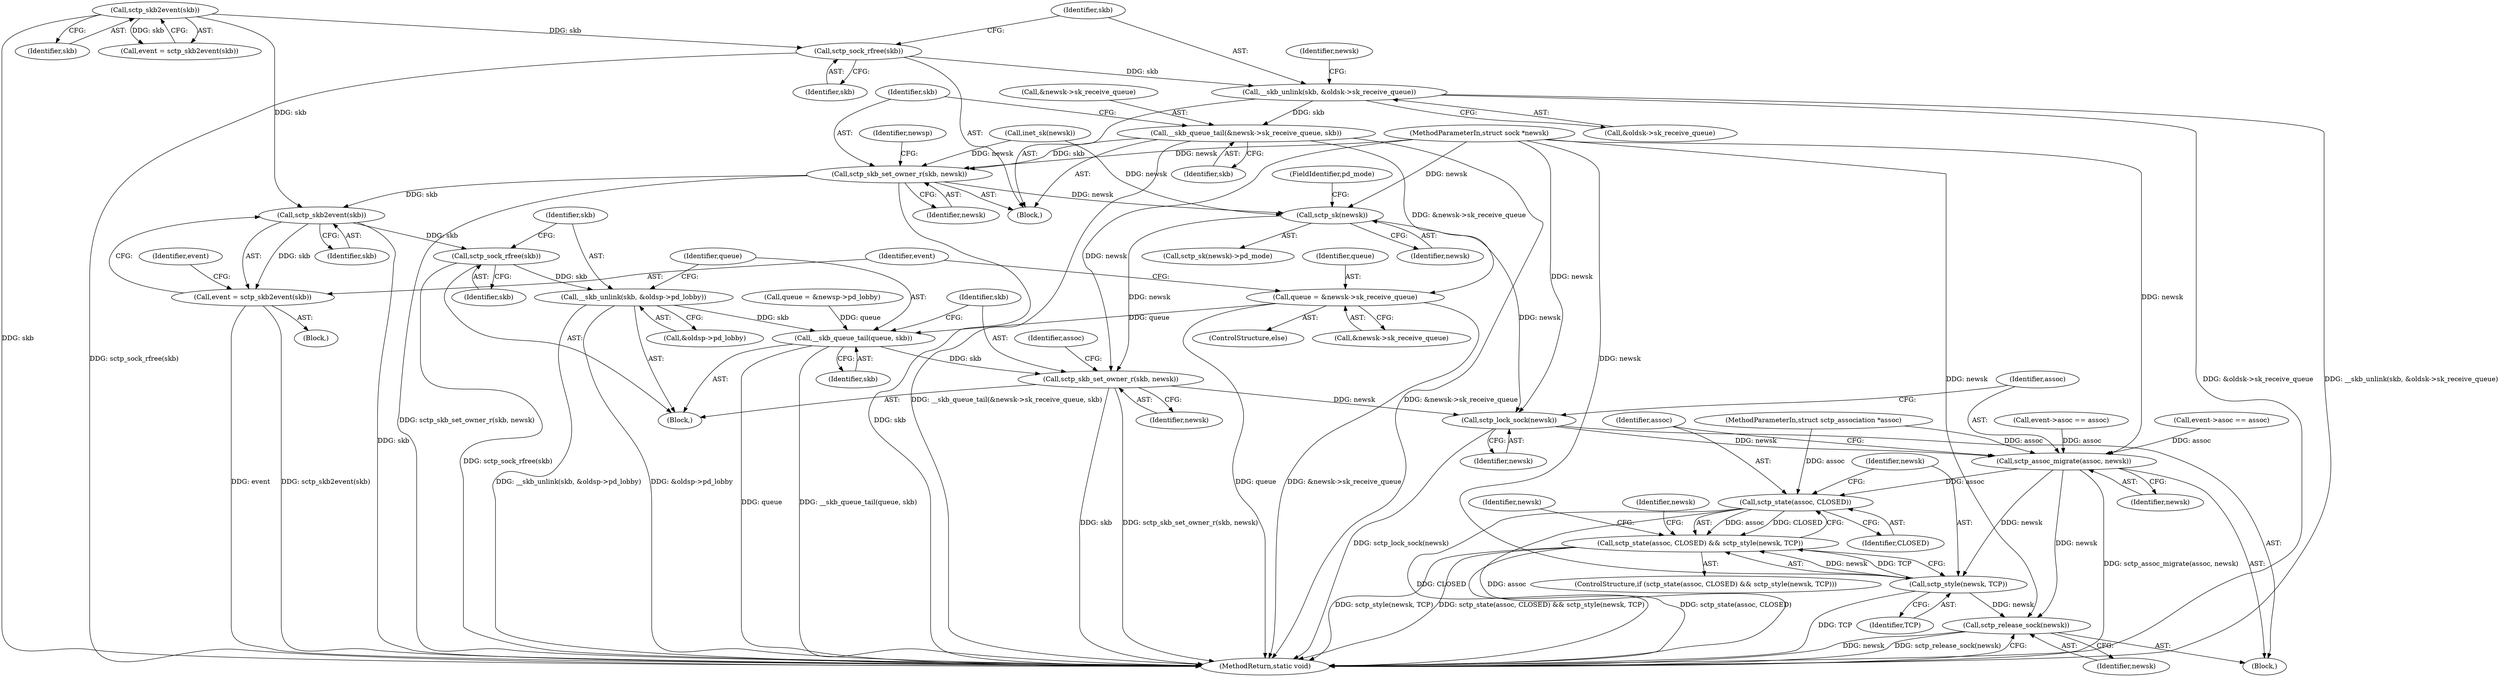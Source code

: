 digraph "1_linux_ea2bc483ff5caada7c4aa0d5fbf87d3a6590273d@API" {
"1000261" [label="(Call,sctp_sock_rfree(skb))"];
"1000252" [label="(Call,sctp_skb2event(skb))"];
"1000263" [label="(Call,__skb_unlink(skb, &oldsk->sk_receive_queue))"];
"1000269" [label="(Call,__skb_queue_tail(&newsk->sk_receive_queue, skb))"];
"1000275" [label="(Call,sctp_skb_set_owner_r(skb, newsk))"];
"1000285" [label="(Call,sctp_sk(newsk))"];
"1000343" [label="(Call,sctp_skb_set_owner_r(skb, newsk))"];
"1000359" [label="(Call,sctp_lock_sock(newsk))"];
"1000361" [label="(Call,sctp_assoc_migrate(assoc, newsk))"];
"1000366" [label="(Call,sctp_state(assoc, CLOSED))"];
"1000365" [label="(Call,sctp_state(assoc, CLOSED) && sctp_style(newsk, TCP))"];
"1000369" [label="(Call,sctp_style(newsk, TCP))"];
"1000382" [label="(Call,sctp_release_sock(newsk))"];
"1000323" [label="(Call,sctp_skb2event(skb))"];
"1000321" [label="(Call,event = sctp_skb2event(skb))"];
"1000332" [label="(Call,sctp_sock_rfree(skb))"];
"1000334" [label="(Call,__skb_unlink(skb, &oldsp->pd_lobby))"];
"1000340" [label="(Call,__skb_queue_tail(queue, skb))"];
"1000314" [label="(Call,queue = &newsk->sk_receive_queue)"];
"1000191" [label="(Call,inet_sk(newsk))"];
"1000361" [label="(Call,sctp_assoc_migrate(assoc, newsk))"];
"1000313" [label="(ControlStructure,else)"];
"1000363" [label="(Identifier,newsk)"];
"1000328" [label="(Identifier,event)"];
"1000263" [label="(Call,__skb_unlink(skb, &oldsk->sk_receive_queue))"];
"1000384" [label="(MethodReturn,static void)"];
"1000281" [label="(Identifier,newsp)"];
"1000344" [label="(Identifier,skb)"];
"1000322" [label="(Identifier,event)"];
"1000345" [label="(Identifier,newsk)"];
"1000349" [label="(Identifier,assoc)"];
"1000276" [label="(Identifier,skb)"];
"1000335" [label="(Identifier,skb)"];
"1000326" [label="(Call,event->asoc == assoc)"];
"1000324" [label="(Identifier,skb)"];
"1000340" [label="(Call,__skb_queue_tail(queue, skb))"];
"1000270" [label="(Call,&newsk->sk_receive_queue)"];
"1000260" [label="(Block,)"];
"1000116" [label="(MethodParameterIn,struct sock *newsk)"];
"1000255" [label="(Call,event->asoc == assoc)"];
"1000365" [label="(Call,sctp_state(assoc, CLOSED) && sctp_style(newsk, TCP))"];
"1000277" [label="(Identifier,newsk)"];
"1000367" [label="(Identifier,assoc)"];
"1000253" [label="(Identifier,skb)"];
"1000336" [label="(Call,&oldsp->pd_lobby)"];
"1000368" [label="(Identifier,CLOSED)"];
"1000272" [label="(Identifier,newsk)"];
"1000314" [label="(Call,queue = &newsk->sk_receive_queue)"];
"1000366" [label="(Call,sctp_state(assoc, CLOSED))"];
"1000320" [label="(Block,)"];
"1000342" [label="(Identifier,skb)"];
"1000274" [label="(Identifier,skb)"];
"1000341" [label="(Identifier,queue)"];
"1000362" [label="(Identifier,assoc)"];
"1000360" [label="(Identifier,newsk)"];
"1000265" [label="(Call,&oldsk->sk_receive_queue)"];
"1000269" [label="(Call,__skb_queue_tail(&newsk->sk_receive_queue, skb))"];
"1000369" [label="(Call,sctp_style(newsk, TCP))"];
"1000264" [label="(Identifier,skb)"];
"1000275" [label="(Call,sctp_skb_set_owner_r(skb, newsk))"];
"1000262" [label="(Identifier,skb)"];
"1000331" [label="(Block,)"];
"1000370" [label="(Identifier,newsk)"];
"1000364" [label="(ControlStructure,if (sctp_state(assoc, CLOSED) && sctp_style(newsk, TCP)))"];
"1000287" [label="(FieldIdentifier,pd_mode)"];
"1000261" [label="(Call,sctp_sock_rfree(skb))"];
"1000119" [label="(Block,)"];
"1000379" [label="(Identifier,newsk)"];
"1000307" [label="(Call,queue = &newsp->pd_lobby)"];
"1000316" [label="(Call,&newsk->sk_receive_queue)"];
"1000343" [label="(Call,sctp_skb_set_owner_r(skb, newsk))"];
"1000371" [label="(Identifier,TCP)"];
"1000252" [label="(Call,sctp_skb2event(skb))"];
"1000332" [label="(Call,sctp_sock_rfree(skb))"];
"1000286" [label="(Identifier,newsk)"];
"1000321" [label="(Call,event = sctp_skb2event(skb))"];
"1000383" [label="(Identifier,newsk)"];
"1000315" [label="(Identifier,queue)"];
"1000382" [label="(Call,sctp_release_sock(newsk))"];
"1000323" [label="(Call,sctp_skb2event(skb))"];
"1000284" [label="(Call,sctp_sk(newsk)->pd_mode)"];
"1000374" [label="(Identifier,newsk)"];
"1000333" [label="(Identifier,skb)"];
"1000334" [label="(Call,__skb_unlink(skb, &oldsp->pd_lobby))"];
"1000117" [label="(MethodParameterIn,struct sctp_association *assoc)"];
"1000359" [label="(Call,sctp_lock_sock(newsk))"];
"1000285" [label="(Call,sctp_sk(newsk))"];
"1000250" [label="(Call,event = sctp_skb2event(skb))"];
"1000261" -> "1000260"  [label="AST: "];
"1000261" -> "1000262"  [label="CFG: "];
"1000262" -> "1000261"  [label="AST: "];
"1000264" -> "1000261"  [label="CFG: "];
"1000261" -> "1000384"  [label="DDG: sctp_sock_rfree(skb)"];
"1000252" -> "1000261"  [label="DDG: skb"];
"1000261" -> "1000263"  [label="DDG: skb"];
"1000252" -> "1000250"  [label="AST: "];
"1000252" -> "1000253"  [label="CFG: "];
"1000253" -> "1000252"  [label="AST: "];
"1000250" -> "1000252"  [label="CFG: "];
"1000252" -> "1000384"  [label="DDG: skb"];
"1000252" -> "1000250"  [label="DDG: skb"];
"1000252" -> "1000323"  [label="DDG: skb"];
"1000263" -> "1000260"  [label="AST: "];
"1000263" -> "1000265"  [label="CFG: "];
"1000264" -> "1000263"  [label="AST: "];
"1000265" -> "1000263"  [label="AST: "];
"1000272" -> "1000263"  [label="CFG: "];
"1000263" -> "1000384"  [label="DDG: &oldsk->sk_receive_queue"];
"1000263" -> "1000384"  [label="DDG: __skb_unlink(skb, &oldsk->sk_receive_queue)"];
"1000263" -> "1000269"  [label="DDG: skb"];
"1000269" -> "1000260"  [label="AST: "];
"1000269" -> "1000274"  [label="CFG: "];
"1000270" -> "1000269"  [label="AST: "];
"1000274" -> "1000269"  [label="AST: "];
"1000276" -> "1000269"  [label="CFG: "];
"1000269" -> "1000384"  [label="DDG: __skb_queue_tail(&newsk->sk_receive_queue, skb)"];
"1000269" -> "1000384"  [label="DDG: &newsk->sk_receive_queue"];
"1000269" -> "1000275"  [label="DDG: skb"];
"1000269" -> "1000314"  [label="DDG: &newsk->sk_receive_queue"];
"1000275" -> "1000260"  [label="AST: "];
"1000275" -> "1000277"  [label="CFG: "];
"1000276" -> "1000275"  [label="AST: "];
"1000277" -> "1000275"  [label="AST: "];
"1000281" -> "1000275"  [label="CFG: "];
"1000275" -> "1000384"  [label="DDG: sctp_skb_set_owner_r(skb, newsk)"];
"1000275" -> "1000384"  [label="DDG: skb"];
"1000191" -> "1000275"  [label="DDG: newsk"];
"1000116" -> "1000275"  [label="DDG: newsk"];
"1000275" -> "1000285"  [label="DDG: newsk"];
"1000275" -> "1000323"  [label="DDG: skb"];
"1000285" -> "1000284"  [label="AST: "];
"1000285" -> "1000286"  [label="CFG: "];
"1000286" -> "1000285"  [label="AST: "];
"1000287" -> "1000285"  [label="CFG: "];
"1000191" -> "1000285"  [label="DDG: newsk"];
"1000116" -> "1000285"  [label="DDG: newsk"];
"1000285" -> "1000343"  [label="DDG: newsk"];
"1000285" -> "1000359"  [label="DDG: newsk"];
"1000343" -> "1000331"  [label="AST: "];
"1000343" -> "1000345"  [label="CFG: "];
"1000344" -> "1000343"  [label="AST: "];
"1000345" -> "1000343"  [label="AST: "];
"1000349" -> "1000343"  [label="CFG: "];
"1000343" -> "1000384"  [label="DDG: skb"];
"1000343" -> "1000384"  [label="DDG: sctp_skb_set_owner_r(skb, newsk)"];
"1000340" -> "1000343"  [label="DDG: skb"];
"1000116" -> "1000343"  [label="DDG: newsk"];
"1000343" -> "1000359"  [label="DDG: newsk"];
"1000359" -> "1000119"  [label="AST: "];
"1000359" -> "1000360"  [label="CFG: "];
"1000360" -> "1000359"  [label="AST: "];
"1000362" -> "1000359"  [label="CFG: "];
"1000359" -> "1000384"  [label="DDG: sctp_lock_sock(newsk)"];
"1000116" -> "1000359"  [label="DDG: newsk"];
"1000359" -> "1000361"  [label="DDG: newsk"];
"1000361" -> "1000119"  [label="AST: "];
"1000361" -> "1000363"  [label="CFG: "];
"1000362" -> "1000361"  [label="AST: "];
"1000363" -> "1000361"  [label="AST: "];
"1000367" -> "1000361"  [label="CFG: "];
"1000361" -> "1000384"  [label="DDG: sctp_assoc_migrate(assoc, newsk)"];
"1000326" -> "1000361"  [label="DDG: assoc"];
"1000255" -> "1000361"  [label="DDG: assoc"];
"1000117" -> "1000361"  [label="DDG: assoc"];
"1000116" -> "1000361"  [label="DDG: newsk"];
"1000361" -> "1000366"  [label="DDG: assoc"];
"1000361" -> "1000369"  [label="DDG: newsk"];
"1000361" -> "1000382"  [label="DDG: newsk"];
"1000366" -> "1000365"  [label="AST: "];
"1000366" -> "1000368"  [label="CFG: "];
"1000367" -> "1000366"  [label="AST: "];
"1000368" -> "1000366"  [label="AST: "];
"1000370" -> "1000366"  [label="CFG: "];
"1000365" -> "1000366"  [label="CFG: "];
"1000366" -> "1000384"  [label="DDG: CLOSED"];
"1000366" -> "1000384"  [label="DDG: assoc"];
"1000366" -> "1000365"  [label="DDG: assoc"];
"1000366" -> "1000365"  [label="DDG: CLOSED"];
"1000117" -> "1000366"  [label="DDG: assoc"];
"1000365" -> "1000364"  [label="AST: "];
"1000365" -> "1000369"  [label="CFG: "];
"1000369" -> "1000365"  [label="AST: "];
"1000374" -> "1000365"  [label="CFG: "];
"1000379" -> "1000365"  [label="CFG: "];
"1000365" -> "1000384"  [label="DDG: sctp_style(newsk, TCP)"];
"1000365" -> "1000384"  [label="DDG: sctp_state(assoc, CLOSED) && sctp_style(newsk, TCP)"];
"1000365" -> "1000384"  [label="DDG: sctp_state(assoc, CLOSED)"];
"1000369" -> "1000365"  [label="DDG: newsk"];
"1000369" -> "1000365"  [label="DDG: TCP"];
"1000369" -> "1000371"  [label="CFG: "];
"1000370" -> "1000369"  [label="AST: "];
"1000371" -> "1000369"  [label="AST: "];
"1000369" -> "1000384"  [label="DDG: TCP"];
"1000116" -> "1000369"  [label="DDG: newsk"];
"1000369" -> "1000382"  [label="DDG: newsk"];
"1000382" -> "1000119"  [label="AST: "];
"1000382" -> "1000383"  [label="CFG: "];
"1000383" -> "1000382"  [label="AST: "];
"1000384" -> "1000382"  [label="CFG: "];
"1000382" -> "1000384"  [label="DDG: newsk"];
"1000382" -> "1000384"  [label="DDG: sctp_release_sock(newsk)"];
"1000116" -> "1000382"  [label="DDG: newsk"];
"1000323" -> "1000321"  [label="AST: "];
"1000323" -> "1000324"  [label="CFG: "];
"1000324" -> "1000323"  [label="AST: "];
"1000321" -> "1000323"  [label="CFG: "];
"1000323" -> "1000384"  [label="DDG: skb"];
"1000323" -> "1000321"  [label="DDG: skb"];
"1000323" -> "1000332"  [label="DDG: skb"];
"1000321" -> "1000320"  [label="AST: "];
"1000322" -> "1000321"  [label="AST: "];
"1000328" -> "1000321"  [label="CFG: "];
"1000321" -> "1000384"  [label="DDG: event"];
"1000321" -> "1000384"  [label="DDG: sctp_skb2event(skb)"];
"1000332" -> "1000331"  [label="AST: "];
"1000332" -> "1000333"  [label="CFG: "];
"1000333" -> "1000332"  [label="AST: "];
"1000335" -> "1000332"  [label="CFG: "];
"1000332" -> "1000384"  [label="DDG: sctp_sock_rfree(skb)"];
"1000332" -> "1000334"  [label="DDG: skb"];
"1000334" -> "1000331"  [label="AST: "];
"1000334" -> "1000336"  [label="CFG: "];
"1000335" -> "1000334"  [label="AST: "];
"1000336" -> "1000334"  [label="AST: "];
"1000341" -> "1000334"  [label="CFG: "];
"1000334" -> "1000384"  [label="DDG: __skb_unlink(skb, &oldsp->pd_lobby)"];
"1000334" -> "1000384"  [label="DDG: &oldsp->pd_lobby"];
"1000334" -> "1000340"  [label="DDG: skb"];
"1000340" -> "1000331"  [label="AST: "];
"1000340" -> "1000342"  [label="CFG: "];
"1000341" -> "1000340"  [label="AST: "];
"1000342" -> "1000340"  [label="AST: "];
"1000344" -> "1000340"  [label="CFG: "];
"1000340" -> "1000384"  [label="DDG: __skb_queue_tail(queue, skb)"];
"1000340" -> "1000384"  [label="DDG: queue"];
"1000314" -> "1000340"  [label="DDG: queue"];
"1000307" -> "1000340"  [label="DDG: queue"];
"1000314" -> "1000313"  [label="AST: "];
"1000314" -> "1000316"  [label="CFG: "];
"1000315" -> "1000314"  [label="AST: "];
"1000316" -> "1000314"  [label="AST: "];
"1000322" -> "1000314"  [label="CFG: "];
"1000314" -> "1000384"  [label="DDG: queue"];
"1000314" -> "1000384"  [label="DDG: &newsk->sk_receive_queue"];
}

